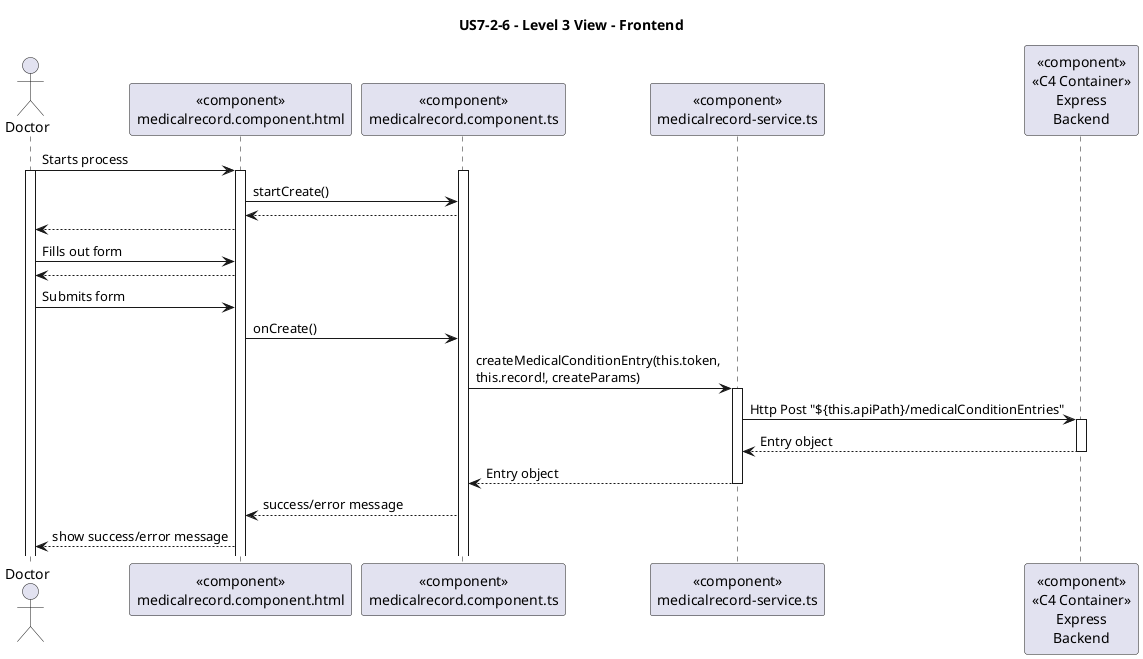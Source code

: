 @startuml

title US7-2-6 - Level 3 View - Frontend

actor Doctor as U
participant "«component»\nmedicalrecord.component.html" as html
participant "«component»\nmedicalrecord.component.ts" as ts
participant "«component»\nmedicalrecord-service.ts" as service

participant "«component»\n«C4 Container»\nExpress\nBackend" as backend

U -> html : Starts process
activate U
activate html
activate ts

html -> ts : startCreate()
ts --> html
html --> U

U -> html : Fills out form
html --> U

U -> html : Submits form
html -> ts : onCreate()
ts -> service: createMedicalConditionEntry(this.token,\nthis.record!, createParams)
activate service
service -> backend : Http Post "${this.apiPath}/medicalConditionEntries"
activate backend
backend --> service : Entry object
deactivate backend
service --> ts : Entry object
deactivate service
ts --> html : success/error message
html --> U : show success/error message

@enduml